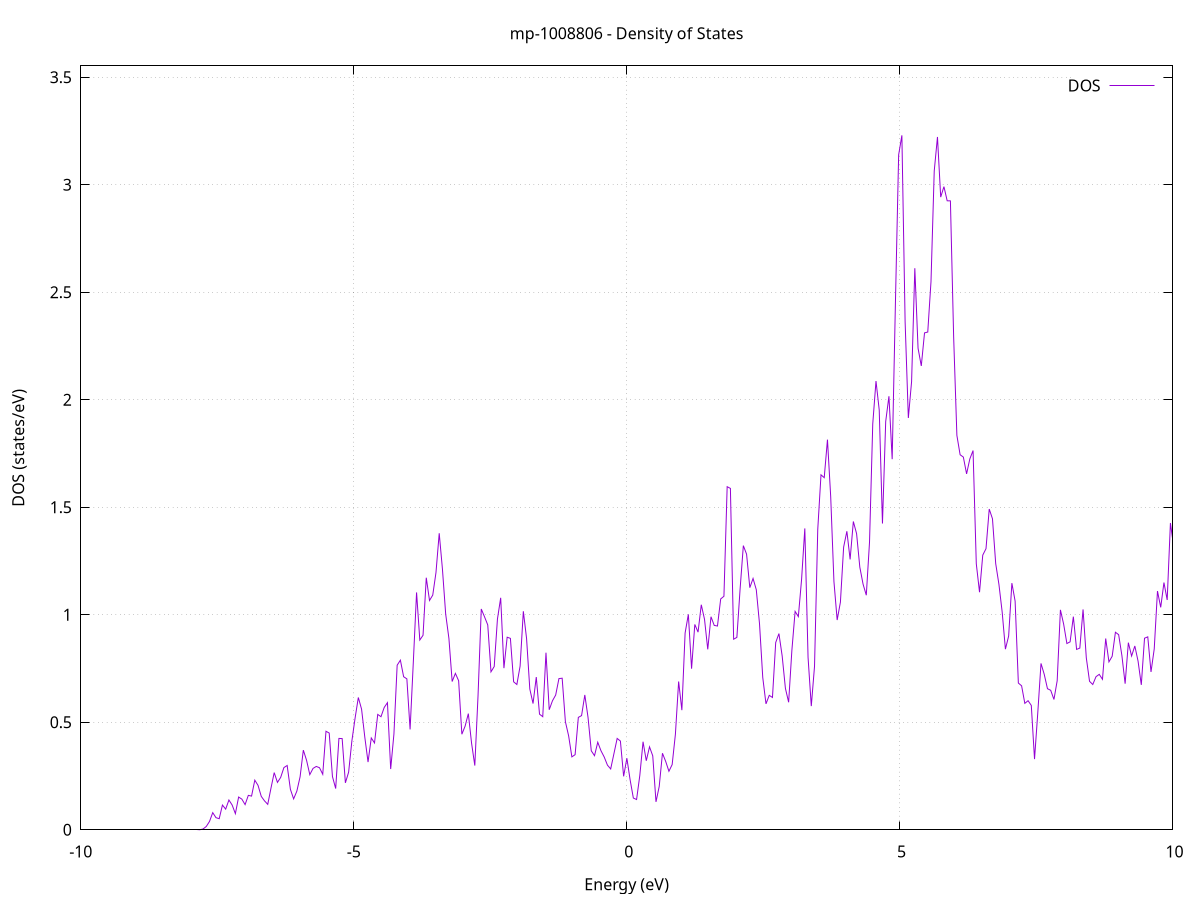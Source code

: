 set title 'mp-1008806 - Density of States'
set xlabel 'Energy (eV)'
set ylabel 'DOS (states/eV)'
set grid
set xrange [-10:10]
set yrange [0:3.553]
set xzeroaxis lt -1
set terminal png size 800,600
set output 'mp-1008806_dos_gnuplot.png'
plot '-' using 1:2 with lines title 'DOS'
-39.352800 0.000000
-39.293600 0.000000
-39.234300 0.000000
-39.175000 0.000000
-39.115800 0.000000
-39.056500 0.000000
-38.997200 0.000000
-38.937900 0.000000
-38.878700 0.000000
-38.819400 0.000000
-38.760100 0.000000
-38.700900 0.000000
-38.641600 0.000000
-38.582300 0.000000
-38.523000 0.000000
-38.463800 0.000000
-38.404500 0.000000
-38.345200 0.000000
-38.285900 0.000000
-38.226700 0.000000
-38.167400 0.000000
-38.108100 0.000000
-38.048900 0.000000
-37.989600 0.000000
-37.930300 0.000000
-37.871000 0.000000
-37.811800 0.000000
-37.752500 0.000000
-37.693200 0.000000
-37.633900 0.000000
-37.574700 0.000000
-37.515400 0.000000
-37.456100 0.000000
-37.396900 0.000000
-37.337600 0.000000
-37.278300 0.000000
-37.219000 0.000000
-37.159800 0.000000
-37.100500 0.000000
-37.041200 0.000000
-36.981900 0.000000
-36.922700 0.000000
-36.863400 0.000000
-36.804100 0.000000
-36.744900 0.000000
-36.685600 0.000000
-36.626300 0.000000
-36.567000 0.000000
-36.507800 0.000000
-36.448500 0.000000
-36.389200 0.000000
-36.329900 0.000000
-36.270700 0.000000
-36.211400 0.000000
-36.152100 0.000000
-36.092900 0.000000
-36.033600 0.000000
-35.974300 0.000000
-35.915000 0.000000
-35.855800 0.000000
-35.796500 0.000000
-35.737200 0.000000
-35.678000 0.000000
-35.618700 0.000000
-35.559400 0.000000
-35.500100 0.000000
-35.440900 0.000000
-35.381600 0.000000
-35.322300 0.000000
-35.263000 0.000000
-35.203800 0.000000
-35.144500 0.000000
-35.085200 0.000000
-35.026000 0.000000
-34.966700 0.000000
-34.907400 0.000000
-34.848100 0.000000
-34.788900 0.000000
-34.729600 0.000000
-34.670300 0.000000
-34.611000 0.000000
-34.551800 0.000000
-34.492500 0.000000
-34.433200 0.000000
-34.374000 0.000000
-34.314700 0.000000
-34.255400 0.000000
-34.196100 0.000000
-34.136900 0.000000
-34.077600 0.000600
-34.018300 0.089600
-33.959000 1.562900
-33.899800 5.378300
-33.840500 7.633500
-33.781200 6.155100
-33.722000 5.051900
-33.662700 4.251900
-33.603400 4.378600
-33.544100 4.911000
-33.484900 10.000100
-33.425600 18.346000
-33.366300 17.241900
-33.307100 10.457400
-33.247800 4.978100
-33.188500 0.772000
-33.129200 0.018600
-33.070000 0.000000
-33.010700 0.000000
-32.951400 0.000000
-32.892100 0.000000
-32.832900 0.000000
-32.773600 0.000000
-32.714300 0.000000
-32.655100 0.000000
-32.595800 0.000000
-32.536500 0.000000
-32.477200 0.000000
-32.418000 0.000000
-32.358700 0.000000
-32.299400 0.000000
-32.240100 0.000000
-32.180900 0.000000
-32.121600 0.000000
-32.062300 0.000000
-32.003100 0.000000
-31.943800 0.000000
-31.884500 0.000000
-31.825200 0.000000
-31.766000 0.000000
-31.706700 0.000000
-31.647400 0.000000
-31.588100 0.000000
-31.528900 0.000000
-31.469600 0.000000
-31.410300 0.000000
-31.351100 0.000000
-31.291800 0.000000
-31.232500 0.000000
-31.173200 0.000000
-31.114000 0.000000
-31.054700 0.000000
-30.995400 0.000000
-30.936100 0.000000
-30.876900 0.000000
-30.817600 0.000000
-30.758300 0.000000
-30.699100 0.000000
-30.639800 0.000000
-30.580500 0.000000
-30.521200 0.000000
-30.462000 0.000000
-30.402700 0.000000
-30.343400 0.000000
-30.284200 0.000000
-30.224900 0.000000
-30.165600 0.000000
-30.106300 0.000000
-30.047100 0.000000
-29.987800 0.000000
-29.928500 0.000000
-29.869200 0.000000
-29.810000 0.000000
-29.750700 0.000000
-29.691400 0.000000
-29.632200 0.000000
-29.572900 0.000000
-29.513600 0.000000
-29.454300 0.000000
-29.395100 0.000000
-29.335800 0.000000
-29.276500 0.000000
-29.217200 0.000000
-29.158000 0.000000
-29.098700 0.000000
-29.039400 0.000000
-28.980200 0.000000
-28.920900 0.000000
-28.861600 0.000000
-28.802300 0.000000
-28.743100 0.000000
-28.683800 0.000000
-28.624500 0.000000
-28.565200 0.000000
-28.506000 0.000000
-28.446700 0.000000
-28.387400 0.000000
-28.328200 0.000000
-28.268900 0.000000
-28.209600 0.000000
-28.150300 0.000000
-28.091100 0.000000
-28.031800 0.000000
-27.972500 0.000000
-27.913300 0.000000
-27.854000 0.000000
-27.794700 0.000000
-27.735400 0.000000
-27.676200 0.000000
-27.616900 0.000000
-27.557600 0.000000
-27.498300 0.000000
-27.439100 0.000000
-27.379800 0.000000
-27.320500 0.000000
-27.261300 0.000000
-27.202000 0.000000
-27.142700 0.000000
-27.083400 0.000000
-27.024200 0.000000
-26.964900 0.000000
-26.905600 0.000000
-26.846300 0.000000
-26.787100 0.000000
-26.727800 0.000000
-26.668500 0.000000
-26.609300 0.000000
-26.550000 0.000000
-26.490700 0.000000
-26.431400 0.000000
-26.372200 0.000000
-26.312900 0.000000
-26.253600 0.000000
-26.194300 0.000000
-26.135100 0.000000
-26.075800 0.000000
-26.016500 0.000000
-25.957300 0.000000
-25.898000 0.000000
-25.838700 0.000000
-25.779400 0.000000
-25.720200 0.000000
-25.660900 0.000000
-25.601600 0.000000
-25.542300 0.000000
-25.483100 0.000000
-25.423800 0.000000
-25.364500 0.000000
-25.305300 0.000000
-25.246000 0.000000
-25.186700 0.000000
-25.127400 0.000000
-25.068200 0.000000
-25.008900 0.000000
-24.949600 0.000000
-24.890400 0.000000
-24.831100 0.000000
-24.771800 0.000000
-24.712500 0.000000
-24.653300 0.000000
-24.594000 0.000000
-24.534700 0.000000
-24.475400 0.000000
-24.416200 0.000000
-24.356900 0.000000
-24.297600 0.000000
-24.238400 0.000000
-24.179100 0.000000
-24.119800 0.000000
-24.060500 0.000000
-24.001300 0.000000
-23.942000 0.000000
-23.882700 0.000000
-23.823400 0.000000
-23.764200 0.000000
-23.704900 0.000000
-23.645600 0.000000
-23.586400 0.000000
-23.527100 0.000000
-23.467800 0.000000
-23.408500 0.000000
-23.349300 0.000000
-23.290000 0.000000
-23.230700 0.000000
-23.171400 0.000000
-23.112200 0.000000
-23.052900 0.000000
-22.993600 0.000000
-22.934400 0.000000
-22.875100 0.000000
-22.815800 0.000000
-22.756500 0.000000
-22.697300 0.000000
-22.638000 0.000000
-22.578700 0.000000
-22.519500 0.000000
-22.460200 0.000000
-22.400900 0.000000
-22.341600 0.000000
-22.282400 0.000000
-22.223100 0.000000
-22.163800 0.000000
-22.104500 0.000000
-22.045300 0.000000
-21.986000 0.000000
-21.926700 0.000000
-21.867500 0.000000
-21.808200 0.000000
-21.748900 0.000000
-21.689600 0.000000
-21.630400 0.000000
-21.571100 0.000000
-21.511800 0.000000
-21.452500 0.000000
-21.393300 0.000000
-21.334000 0.000000
-21.274700 0.000000
-21.215500 0.000000
-21.156200 0.000000
-21.096900 0.000000
-21.037600 0.000000
-20.978400 0.000000
-20.919100 0.000000
-20.859800 0.000000
-20.800500 0.000000
-20.741300 0.000000
-20.682000 0.000000
-20.622700 0.000000
-20.563500 0.000000
-20.504200 0.000000
-20.444900 0.000000
-20.385600 0.000000
-20.326400 0.000000
-20.267100 0.000000
-20.207800 0.000000
-20.148500 0.000000
-20.089300 0.000000
-20.030000 0.000000
-19.970700 0.000000
-19.911500 0.000000
-19.852200 0.000000
-19.792900 0.000000
-19.733600 0.000000
-19.674400 0.000000
-19.615100 0.000000
-19.555800 0.000000
-19.496600 0.000000
-19.437300 0.000000
-19.378000 0.000000
-19.318700 0.000000
-19.259500 0.000000
-19.200200 0.000000
-19.140900 0.000000
-19.081600 0.000000
-19.022400 0.000000
-18.963100 0.000000
-18.903800 0.000000
-18.844600 0.000000
-18.785300 0.000000
-18.726000 0.000000
-18.666700 0.000000
-18.607500 0.000000
-18.548200 0.000000
-18.488900 0.000000
-18.429600 0.000000
-18.370400 0.000000
-18.311100 0.000000
-18.251800 0.000000
-18.192600 0.000000
-18.133300 0.000000
-18.074000 0.000000
-18.014700 0.000000
-17.955500 0.000000
-17.896200 0.000000
-17.836900 0.000000
-17.777600 0.000000
-17.718400 0.000000
-17.659100 0.000000
-17.599800 0.000000
-17.540600 0.000000
-17.481300 0.000000
-17.422000 0.000000
-17.362700 0.000000
-17.303500 0.000000
-17.244200 0.000000
-17.184900 0.000000
-17.125700 0.000000
-17.066400 0.000000
-17.007100 0.000000
-16.947800 0.000000
-16.888600 0.000000
-16.829300 0.000000
-16.770000 0.000000
-16.710700 0.000000
-16.651500 0.000000
-16.592200 0.000000
-16.532900 0.000000
-16.473700 0.000000
-16.414400 0.000000
-16.355100 0.000000
-16.295800 0.000000
-16.236600 0.000000
-16.177300 0.000000
-16.118000 0.000000
-16.058700 0.000000
-15.999500 0.000000
-15.940200 0.000000
-15.880900 0.000000
-15.821700 0.000000
-15.762400 0.000000
-15.703100 0.000000
-15.643800 0.000000
-15.584600 0.000000
-15.525300 0.000000
-15.466000 0.000000
-15.406700 0.000000
-15.347500 0.000000
-15.288200 0.000000
-15.228900 0.000000
-15.169700 0.000000
-15.110400 0.000000
-15.051100 0.000000
-14.991800 0.000000
-14.932600 0.000000
-14.873300 0.000000
-14.814000 0.000000
-14.754800 0.000000
-14.695500 0.000000
-14.636200 0.000000
-14.576900 0.000000
-14.517700 0.000000
-14.458400 0.000000
-14.399100 0.000000
-14.339800 0.000000
-14.280600 0.000000
-14.221300 0.000000
-14.162000 0.000000
-14.102800 0.000000
-14.043500 0.000000
-13.984200 0.000000
-13.924900 0.000000
-13.865700 0.000000
-13.806400 0.000000
-13.747100 0.000000
-13.687800 0.000000
-13.628600 0.000000
-13.569300 0.000000
-13.510000 0.000000
-13.450800 0.000000
-13.391500 0.000000
-13.332200 0.000000
-13.272900 0.000000
-13.213700 0.000000
-13.154400 0.000000
-13.095100 0.000000
-13.035800 0.000000
-12.976600 0.000000
-12.917300 0.000000
-12.858000 0.000000
-12.798800 0.000000
-12.739500 0.000000
-12.680200 0.000000
-12.620900 0.000000
-12.561700 0.000000
-12.502400 0.000000
-12.443100 0.000000
-12.383800 0.000000
-12.324600 0.000000
-12.265300 0.000000
-12.206000 0.000000
-12.146800 0.000000
-12.087500 0.000000
-12.028200 0.000000
-11.968900 0.000000
-11.909700 0.000000
-11.850400 0.000000
-11.791100 0.000000
-11.731900 0.000000
-11.672600 0.000000
-11.613300 0.000000
-11.554000 0.000000
-11.494800 0.000000
-11.435500 0.000000
-11.376200 0.000000
-11.316900 0.000000
-11.257700 0.000000
-11.198400 0.000000
-11.139100 0.000000
-11.079900 0.000000
-11.020600 0.000000
-10.961300 0.000000
-10.902000 0.000000
-10.842800 0.000000
-10.783500 0.000000
-10.724200 0.000000
-10.664900 0.000000
-10.605700 0.000000
-10.546400 0.000000
-10.487100 0.000000
-10.427900 0.000000
-10.368600 0.000000
-10.309300 0.000000
-10.250000 0.000000
-10.190800 0.000000
-10.131500 0.000000
-10.072200 0.000000
-10.012900 0.000000
-9.953700 0.000000
-9.894400 0.000000
-9.835100 0.000000
-9.775900 0.000000
-9.716600 0.000000
-9.657300 0.000000
-9.598000 0.000000
-9.538800 0.000000
-9.479500 0.000000
-9.420200 0.000000
-9.361000 0.000000
-9.301700 0.000000
-9.242400 0.000000
-9.183100 0.000000
-9.123900 0.000000
-9.064600 0.000000
-9.005300 0.000000
-8.946000 0.000000
-8.886800 0.000000
-8.827500 0.000000
-8.768200 0.000000
-8.709000 0.000000
-8.649700 0.000000
-8.590400 0.000000
-8.531100 0.000000
-8.471900 0.000000
-8.412600 0.000000
-8.353300 0.000000
-8.294000 0.000000
-8.234800 0.000000
-8.175500 0.000000
-8.116200 0.000000
-8.057000 0.000000
-7.997700 0.000000
-7.938400 0.000000
-7.879100 0.000000
-7.819900 0.000100
-7.760600 0.003500
-7.701300 0.015300
-7.642000 0.038700
-7.582800 0.079700
-7.523500 0.056300
-7.464200 0.051500
-7.405000 0.114900
-7.345700 0.096000
-7.286400 0.138500
-7.227100 0.115100
-7.167900 0.075000
-7.108600 0.152300
-7.049300 0.142500
-6.990000 0.117000
-6.930800 0.160100
-6.871500 0.156700
-6.812200 0.230800
-6.753000 0.206500
-6.693700 0.155300
-6.634400 0.134500
-6.575100 0.118300
-6.515900 0.193400
-6.456600 0.265900
-6.397300 0.220400
-6.338100 0.243600
-6.278800 0.289300
-6.219500 0.299000
-6.160200 0.188300
-6.101000 0.143700
-6.041700 0.179800
-5.982400 0.246500
-5.923100 0.370500
-5.863900 0.323200
-5.804600 0.256500
-5.745300 0.285400
-5.686100 0.294600
-5.626800 0.288600
-5.567500 0.258100
-5.508200 0.458200
-5.449000 0.449900
-5.389700 0.247700
-5.330400 0.191700
-5.271100 0.424900
-5.211900 0.424200
-5.152600 0.218200
-5.093300 0.268000
-5.034100 0.412500
-4.974800 0.519500
-4.915500 0.615300
-4.856200 0.561000
-4.797000 0.430900
-4.737700 0.315000
-4.678400 0.427100
-4.619100 0.403800
-4.559900 0.536600
-4.500600 0.525900
-4.441300 0.569000
-4.382100 0.591200
-4.322800 0.282600
-4.263500 0.445100
-4.204200 0.765400
-4.145000 0.788900
-4.085700 0.711900
-4.026400 0.701900
-3.967200 0.466700
-3.907900 0.780900
-3.848600 1.103900
-3.789300 0.882500
-3.730100 0.904600
-3.670800 1.172400
-3.611500 1.066400
-3.552200 1.091500
-3.493000 1.196500
-3.433700 1.379200
-3.374400 1.211600
-3.315200 1.003200
-3.255900 0.889600
-3.196600 0.689600
-3.137300 0.727400
-3.078100 0.693300
-3.018800 0.444400
-2.959500 0.481800
-2.900200 0.540300
-2.841000 0.402800
-2.781700 0.298600
-2.722400 0.624400
-2.663200 1.026900
-2.603900 0.990600
-2.544600 0.952800
-2.485300 0.734700
-2.426100 0.759300
-2.366800 0.980400
-2.307500 1.078900
-2.248200 0.751800
-2.189000 0.895700
-2.129700 0.890300
-2.070400 0.688200
-2.011200 0.675700
-1.951900 0.761300
-1.892600 1.016400
-1.833300 0.889500
-1.774100 0.654700
-1.714800 0.587100
-1.655500 0.710400
-1.596200 0.537700
-1.537000 0.526000
-1.477700 0.823500
-1.418400 0.558300
-1.359200 0.599800
-1.299900 0.626800
-1.240600 0.703100
-1.181300 0.705000
-1.122100 0.502600
-1.062800 0.436800
-1.003500 0.339100
-0.944300 0.349300
-0.885000 0.522800
-0.825700 0.531000
-0.766400 0.627200
-0.707200 0.522400
-0.647900 0.367300
-0.588600 0.344600
-0.529300 0.407200
-0.470100 0.367500
-0.410800 0.338300
-0.351500 0.300500
-0.292300 0.282900
-0.233000 0.354000
-0.173700 0.424900
-0.114400 0.412700
-0.055200 0.248500
0.004100 0.332900
0.063400 0.232500
0.122700 0.147600
0.181900 0.140700
0.241200 0.252600
0.300500 0.409600
0.359700 0.321100
0.419000 0.385700
0.478300 0.343800
0.537600 0.129800
0.596800 0.201600
0.656100 0.356000
0.715400 0.317800
0.774700 0.272100
0.833900 0.303300
0.893200 0.444200
0.952500 0.689700
1.011700 0.556300
1.071000 0.915000
1.130300 1.001900
1.189600 0.749200
1.248800 0.955100
1.308100 0.919200
1.367400 1.046700
1.426600 0.978900
1.485900 0.839100
1.545200 0.990900
1.604500 0.950600
1.663700 0.947700
1.723000 1.073700
1.782300 1.086100
1.841600 1.595700
1.900800 1.587800
1.960100 0.886300
2.019400 0.894900
2.078600 1.120400
2.137900 1.321600
2.197200 1.281800
2.256500 1.126000
2.315700 1.168900
2.375000 1.116700
2.434300 0.957700
2.493600 0.708200
2.552800 0.585600
2.612100 0.625300
2.671400 0.615400
2.730600 0.870800
2.789900 0.912500
2.849200 0.808500
2.908500 0.657800
2.967700 0.593100
3.027000 0.834300
3.086300 1.015600
3.145600 0.991500
3.204800 1.164300
3.264100 1.401700
3.323400 0.802100
3.382600 0.575200
3.441900 0.760100
3.501200 1.396900
3.560500 1.651000
3.619700 1.637700
3.679000 1.814700
3.738300 1.549300
3.797600 1.154900
3.856800 0.975500
3.916100 1.058600
3.975400 1.314900
4.034600 1.388500
4.093900 1.257600
4.153200 1.433900
4.212500 1.377300
4.271700 1.221400
4.331000 1.142700
4.390300 1.091000
4.449500 1.338100
4.508800 1.888100
4.568100 2.087000
4.627400 1.952200
4.686600 1.424300
4.745900 1.899000
4.805200 2.016500
4.864500 1.723800
4.923700 2.446900
4.983000 3.138900
5.042300 3.229900
5.101500 2.363800
5.160800 1.915300
5.220100 2.084500
5.279400 2.611900
5.338600 2.239800
5.397900 2.157400
5.457200 2.311100
5.516500 2.315100
5.575700 2.549700
5.635000 3.063900
5.694300 3.222300
5.753500 2.942600
5.812800 2.991300
5.872100 2.925500
5.931400 2.925100
5.990600 2.293100
6.049900 1.834500
6.109200 1.744300
6.168500 1.733500
6.227700 1.655200
6.287000 1.724900
6.346300 1.763800
6.405500 1.237400
6.464800 1.104800
6.524100 1.277500
6.583400 1.307400
6.642600 1.491700
6.701900 1.446600
6.761200 1.238000
6.820400 1.141200
6.879700 1.012600
6.939000 0.840100
6.998300 0.901100
7.057500 1.147200
7.116800 1.063600
7.176100 0.682500
7.235400 0.669700
7.294600 0.588000
7.353900 0.600400
7.413200 0.578400
7.472400 0.328600
7.531700 0.542900
7.591000 0.773800
7.650300 0.722900
7.709500 0.656200
7.768800 0.648700
7.828100 0.606100
7.887400 0.693200
7.946600 1.022900
8.005900 0.956400
8.065200 0.866300
8.124400 0.874100
8.183700 0.991400
8.243000 0.838900
8.302300 0.845100
8.361500 1.024900
8.420800 0.800000
8.480100 0.690600
8.539400 0.675700
8.598600 0.712000
8.657900 0.722900
8.717200 0.699800
8.776400 0.889600
8.835700 0.781000
8.895000 0.807100
8.954300 0.918700
9.013500 0.907500
9.072800 0.810600
9.132100 0.679500
9.191400 0.870300
9.250600 0.808200
9.309900 0.854900
9.369200 0.784200
9.428400 0.674000
9.487700 0.891000
9.547000 0.897400
9.606300 0.734000
9.665500 0.841400
9.724800 1.110200
9.784100 1.034500
9.843300 1.150000
9.902600 1.068800
9.961900 1.426800
10.021200 1.317000
10.080400 0.996200
10.139700 1.262600
10.199000 1.228000
10.258300 1.333600
10.317500 1.556700
10.376800 1.341600
10.436100 1.247300
10.495300 1.449600
10.554600 1.345000
10.613900 1.323900
10.673200 1.089400
10.732400 1.219800
10.791700 1.559400
10.851000 1.185600
10.910300 1.317500
10.969500 1.721100
11.028800 1.609900
11.088100 1.759400
11.147300 1.458400
11.206600 1.086200
11.265900 1.155800
11.325200 1.524700
11.384400 1.495800
11.443700 1.215400
11.503000 1.327700
11.562300 1.593300
11.621500 1.578600
11.680800 1.596900
11.740100 1.863000
11.799300 2.087100
11.858600 2.452300
11.917900 2.216000
11.977200 2.082800
12.036400 1.943800
12.095700 1.494100
12.155000 1.354100
12.214200 1.035300
12.273500 0.831400
12.332800 1.221500
12.392100 1.439000
12.451300 1.456300
12.510600 1.557100
12.569900 1.125500
12.629200 0.714400
12.688400 0.752500
12.747700 1.196900
12.807000 1.608900
12.866200 1.514000
12.925500 1.290500
12.984800 1.342200
13.044100 1.523000
13.103300 1.424000
13.162600 1.198300
13.221900 1.575200
13.281200 1.662100
13.340400 1.329300
13.399700 1.065600
13.459000 0.975500
13.518200 1.226300
13.577500 1.504800
13.636800 1.480800
13.696100 1.632400
13.755300 1.632100
13.814600 1.549000
13.873900 1.263600
13.933200 1.172900
13.992400 1.332100
14.051700 1.323100
14.111000 1.615200
14.170200 1.841700
14.229500 1.789900
14.288800 1.568600
14.348100 1.125500
14.407300 1.266800
14.466600 1.271700
14.525900 1.563600
14.585200 2.379600
14.644400 2.495600
14.703700 2.771100
14.763000 3.394300
14.822200 3.666900
14.881500 3.637800
14.940800 3.578400
15.000100 3.489900
15.059300 3.038800
15.118600 2.712100
15.177900 2.232800
15.237100 2.147400
15.296400 2.470400
15.355700 2.272400
15.415000 1.848700
15.474200 1.892100
15.533500 1.813400
15.592800 1.955500
15.652100 1.771200
15.711300 1.819500
15.770600 1.695700
15.829900 1.622700
15.889100 1.856500
15.948400 1.739800
16.007700 1.933300
16.067000 2.071900
16.126200 1.784000
16.185500 1.531700
16.244800 1.215600
16.304100 0.820700
16.363300 0.589200
16.422600 0.236400
16.481900 0.086200
16.541100 0.159500
16.600400 0.209900
16.659700 0.093900
16.719000 0.033100
16.778200 0.067800
16.837500 0.048800
16.896800 0.017300
16.956100 0.001700
17.015300 0.008300
17.074600 0.039900
17.133900 0.059900
17.193100 0.120100
17.252400 0.111400
17.311700 0.032100
17.371000 0.131300
17.430200 0.237100
17.489500 0.138500
17.548800 0.143100
17.608000 0.140700
17.667300 0.344500
17.726600 0.319800
17.785900 0.222000
17.845100 0.169200
17.904400 0.240800
17.963700 0.217400
18.023000 0.169000
18.082200 0.229600
18.141500 0.228000
18.200800 0.389300
18.260000 0.522300
18.319300 0.456100
18.378600 0.319300
18.437900 0.210700
18.497100 0.291700
18.556400 0.475200
18.615700 0.502600
18.675000 0.442800
18.734200 0.513800
18.793500 0.485200
18.852800 0.521200
18.912000 0.608500
18.971300 0.640200
19.030600 0.535600
19.089900 0.569200
19.149100 0.669700
19.208400 0.761500
19.267700 0.705900
19.327000 0.799700
19.386200 0.720400
19.445500 0.823100
19.504800 1.140600
19.564000 0.864100
19.623300 0.782100
19.682600 1.128400
19.741900 1.261000
19.801100 1.088400
19.860400 0.882000
19.919700 1.023600
19.979000 1.428600
20.038200 1.261400
20.097500 1.327200
20.156800 1.534600
20.216000 1.123600
20.275300 1.149100
20.334600 1.094500
20.393900 0.739800
20.453100 0.429000
20.512400 0.394900
20.571700 0.374700
20.630900 0.301200
20.690200 0.339000
20.749500 0.264200
20.808800 0.191900
20.868000 0.202800
20.927300 0.166300
20.986600 0.172400
21.045900 0.173900
21.105100 0.249000
21.164400 0.175900
21.223700 0.208300
21.282900 0.256400
21.342200 0.174700
21.401500 0.194700
21.460800 0.219700
21.520000 0.333500
21.579300 0.420400
21.638600 0.503500
21.697900 0.476700
21.757100 0.273600
21.816400 0.257200
21.875700 0.506800
21.934900 0.506100
21.994200 0.356000
22.053500 0.401700
22.112800 0.426000
22.172000 0.241800
22.231300 0.237100
22.290600 0.468200
22.349900 0.871500
22.409100 0.693800
22.468400 0.637900
22.527700 0.778300
22.586900 0.776900
22.646200 0.700600
22.705500 0.385100
22.764800 0.475200
22.824000 0.602000
22.883300 0.493200
22.942600 0.488200
23.001800 0.605300
23.061100 0.596100
23.120400 0.535200
23.179700 0.477400
23.238900 0.522000
23.298200 0.423000
23.357500 0.363900
23.416800 0.460700
23.476000 0.474700
23.535300 0.432200
23.594600 0.369200
23.653800 0.656300
23.713100 0.820200
23.772400 0.670500
23.831700 0.613400
23.890900 0.485600
23.950200 0.271800
24.009500 0.188200
24.068800 0.316500
24.128000 0.524800
24.187300 0.575700
24.246600 0.733900
24.305800 0.963000
24.365100 0.849700
24.424400 0.373400
24.483700 0.464900
24.542900 0.547900
24.602200 0.675600
24.661500 0.605000
24.720800 0.645200
24.780000 0.528100
24.839300 0.344400
24.898600 0.231600
24.957800 0.392500
25.017100 0.353600
25.076400 0.442600
25.135700 0.360000
25.194900 0.515200
25.254200 0.554700
25.313500 0.841700
25.372700 1.133400
25.432000 1.147000
25.491300 0.913100
25.550600 0.692700
25.609800 0.729900
25.669100 1.030900
25.728400 1.202700
25.787700 0.996000
25.846900 0.937500
25.906200 0.996900
25.965500 1.067900
26.024700 1.169600
26.084000 0.863200
26.143300 0.829300
26.202600 0.716900
26.261800 0.628400
26.321100 0.709100
26.380400 0.580300
26.439700 0.612900
26.498900 0.772900
26.558200 0.886100
26.617500 0.920400
26.676700 0.878700
26.736000 0.828600
26.795300 1.049900
26.854600 1.092900
26.913800 1.032800
26.973100 1.104500
27.032400 1.280700
27.091700 0.995600
27.150900 0.900600
27.210200 0.819300
27.269500 1.092900
27.328700 1.277700
27.388000 1.431600
27.447300 1.324500
27.506600 1.381700
27.565800 1.278800
27.625100 1.296800
27.684400 1.218400
27.743700 1.193600
27.802900 1.349600
27.862200 1.498300
27.921500 2.093400
27.980700 2.058700
28.040000 1.480100
28.099300 1.065500
28.158600 1.186200
28.217800 1.584800
28.277100 1.877900
28.336400 1.871900
28.395600 1.702500
28.454900 1.595500
28.514200 1.145600
28.573500 1.044400
28.632700 1.407300
28.692000 1.450100
28.751300 1.126600
28.810600 1.327700
28.869800 1.350600
28.929100 1.441600
28.988400 1.409200
29.047600 1.196000
29.106900 1.113800
29.166200 1.033600
29.225500 1.081800
29.284700 0.938800
29.344000 0.990700
29.403300 1.469000
29.462600 1.361100
29.521800 1.067900
29.581100 0.989600
29.640400 0.847200
29.699600 0.795600
29.758900 0.909600
29.818200 1.121600
29.877500 0.678200
29.936700 0.779500
29.996000 1.199000
30.055300 1.174100
30.114600 0.930600
30.173800 0.799900
30.233100 0.774500
30.292400 0.800100
30.351600 0.745900
30.410900 0.680100
30.470200 0.654600
30.529500 0.821500
30.588700 0.893200
30.648000 1.015600
30.707300 0.772500
30.766500 0.430200
30.825800 0.529800
30.885100 0.682700
30.944400 0.615000
31.003600 0.695600
31.062900 0.689000
31.122200 0.676500
31.181500 0.964500
31.240700 1.188300
31.300000 0.963800
31.359300 0.676400
31.418500 0.789000
31.477800 1.083500
31.537100 1.043300
31.596400 0.905000
31.655600 0.869300
31.714900 1.146800
31.774200 0.989000
31.833500 0.918600
31.892700 0.983400
31.952000 1.148500
32.011300 1.165900
32.070500 1.107700
32.129800 1.764200
32.189100 1.948300
32.248400 2.007600
32.307600 1.878600
32.366900 1.925900
32.426200 1.931400
32.485500 1.701200
32.544700 1.945900
32.604000 2.394000
32.663300 2.660700
32.722500 2.059400
32.781800 1.353300
32.841100 1.110600
32.900400 1.006800
32.959600 0.913500
33.018900 1.364700
33.078200 1.041900
33.137500 0.810100
33.196700 0.769000
33.256000 0.793200
33.315300 0.741300
33.374500 0.728600
33.433800 0.678600
33.493100 0.988300
33.552400 1.133400
33.611600 0.926400
33.670900 1.070700
33.730200 1.140300
33.789400 0.977400
33.848700 0.947500
33.908000 1.046100
33.967300 0.901800
34.026500 1.171200
34.085800 1.247800
34.145100 1.315200
34.204400 1.073700
34.263600 1.117100
34.322900 1.206100
34.382200 1.278700
34.441400 1.043400
34.500700 1.032400
34.560000 0.982100
34.619300 1.085800
34.678500 1.117200
34.737800 0.867100
34.797100 0.587100
34.856400 0.929800
34.915600 1.101100
34.974900 1.211000
35.034200 1.091400
35.093400 1.368200
35.152700 1.551700
35.212000 1.337200
35.271300 1.330500
35.330500 1.289300
35.389800 1.456600
35.449100 1.343600
35.508400 1.437600
35.567600 1.341400
35.626900 1.156000
35.686200 0.913600
35.745400 0.728800
35.804700 0.674100
35.864000 0.847900
35.923300 1.131000
35.982500 1.092400
36.041800 1.335300
36.101100 1.642300
36.160300 1.337400
36.219600 1.342600
36.278900 1.485200
36.338200 1.267100
36.397400 1.301800
36.456700 1.642300
36.516000 1.962400
36.575300 1.567100
36.634500 1.337500
36.693800 1.255200
36.753100 1.141300
36.812300 1.502100
36.871600 2.071400
36.930900 1.660700
36.990200 1.204800
37.049400 1.591600
37.108700 1.432400
37.168000 1.073200
37.227300 1.151100
37.286500 1.187100
37.345800 0.908100
37.405100 1.058900
37.464300 1.006600
37.523600 0.792200
37.582900 0.930900
37.642200 1.322000
37.701400 1.410300
37.760700 1.420900
37.820000 1.247200
37.879300 0.784600
37.938500 0.611500
37.997800 0.854300
38.057100 1.052200
38.116300 1.145200
38.175600 1.066400
38.234900 1.024200
38.294200 1.247500
38.353400 1.244400
38.412700 0.981000
38.472000 1.118600
38.531300 1.169500
38.590500 1.095700
38.649800 1.198500
38.709100 1.281200
38.768300 1.591400
38.827600 1.239000
38.886900 0.907600
38.946200 0.855900
39.005400 1.066300
39.064700 1.037600
39.124000 1.059900
39.183200 1.039100
39.242500 0.932000
39.301800 1.172200
39.361100 1.039100
39.420300 0.891500
39.479600 0.856100
39.538900 0.817100
39.598200 0.968100
39.657400 1.151300
39.716700 1.113400
39.776000 0.975000
39.835200 1.055300
39.894500 1.154400
39.953800 1.391300
40.013100 1.609100
40.072300 1.262600
40.131600 0.979500
40.190900 1.200400
40.250200 1.313200
40.309400 1.090900
40.368700 1.213000
40.428000 1.406000
40.487200 1.437800
40.546500 1.246900
40.605800 1.347200
40.665100 1.081300
40.724300 0.918300
40.783600 1.089900
40.842900 1.218500
40.902200 1.011300
40.961400 1.068700
41.020700 1.006400
41.080000 1.151000
41.139200 1.313000
41.198500 1.398800
41.257800 1.136000
41.317100 1.252400
41.376300 1.493600
41.435600 1.537500
41.494900 1.316500
41.554100 1.174500
41.613400 1.589800
41.672700 1.534500
41.732000 1.226200
41.791200 1.883100
41.850500 2.100500
41.909800 1.852900
41.969100 1.391000
42.028300 1.817900
42.087600 1.940500
42.146900 2.030300
42.206100 1.813700
42.265400 1.275500
42.324700 1.338500
42.384000 1.674700
42.443200 1.900300
42.502500 1.879000
42.561800 2.067800
42.621100 2.258600
42.680300 1.446000
42.739600 1.478100
42.798900 1.732500
42.858100 1.741200
42.917400 1.828300
42.976700 1.862000
43.036000 1.872800
43.095200 1.899200
43.154500 1.808300
43.213800 1.510100
43.273100 1.708900
43.332300 1.259300
43.391600 1.021200
43.450900 1.225500
43.510100 1.245000
43.569400 1.172400
43.628700 1.405700
43.688000 1.295800
43.747200 1.166400
43.806500 1.297600
43.865800 1.055200
43.925100 0.796300
43.984300 0.761900
44.043600 1.123200
44.102900 1.202000
44.162100 1.181800
44.221400 1.147700
44.280700 1.746800
44.340000 1.763500
44.399200 1.298700
44.458500 1.416400
44.517800 1.407600
44.577000 1.139300
44.636300 0.987900
44.695600 1.139500
44.754900 1.259800
44.814100 1.211500
44.873400 1.295900
44.932700 1.393500
44.992000 1.241700
45.051200 1.240100
45.110500 1.100700
45.169800 0.852400
45.229000 0.940400
45.288300 1.095700
45.347600 0.974600
45.406900 0.566000
45.466100 0.714000
45.525400 1.071900
45.584700 1.140700
45.644000 1.323100
45.703200 1.130300
45.762500 0.825200
45.821800 0.648300
45.881000 1.092800
45.940300 1.305500
45.999600 1.138000
46.058900 1.274800
46.118100 1.420700
46.177400 1.413800
46.236700 1.582100
46.296000 1.543600
46.355200 1.403300
46.414500 1.319400
46.473800 1.486100
46.533000 1.494500
46.592300 1.269000
46.651600 1.255000
46.710900 1.471100
46.770100 1.247700
46.829400 1.177500
46.888700 1.298600
46.947900 1.358800
47.007200 1.334600
47.066500 1.583300
47.125800 1.293000
47.185000 1.089600
47.244300 1.066200
47.303600 1.015500
47.362900 1.015800
47.422100 1.277600
47.481400 1.741400
47.540700 1.766400
47.599900 1.888700
47.659200 2.015500
47.718500 1.877700
47.777800 1.387200
47.837000 0.940500
47.896300 0.907500
47.955600 1.444200
48.014900 1.892800
48.074100 1.919700
48.133400 1.746200
48.192700 1.345400
48.251900 1.176800
48.311200 1.269900
48.370500 1.153000
48.429800 1.024200
48.489000 1.573900
48.548300 1.686100
48.607600 1.268900
48.666900 1.302800
48.726100 1.199600
48.785400 1.281300
48.844700 1.103700
48.903900 1.186300
48.963200 1.835100
49.022500 1.892700
49.081800 1.362100
49.141000 1.334200
49.200300 1.396200
49.259600 1.462900
49.318900 1.561400
49.378100 1.434800
49.437400 1.527400
49.496700 1.516400
49.555900 1.378000
49.615200 1.143300
49.674500 1.227000
49.733800 1.925700
49.793000 2.476300
49.852300 2.493200
49.911600 2.999900
49.970800 2.768500
50.030100 2.605800
50.089400 2.792500
50.148700 3.054000
50.207900 2.422200
50.267200 2.086400
50.326500 2.499300
50.385800 2.768300
50.445000 2.051200
50.504300 1.625900
50.563600 1.813500
50.622800 1.283200
50.682100 1.001100
50.741400 1.322800
50.800700 1.826000
50.859900 2.029900
50.919200 2.183000
50.978500 2.122200
51.037800 1.833100
51.097000 1.647900
51.156300 1.371200
51.215600 1.335100
51.274800 1.719800
51.334100 1.722500
51.393400 2.019100
51.452700 2.031900
51.511900 2.091200
51.571200 2.051800
51.630500 1.985900
51.689800 1.857800
51.749000 1.553400
51.808300 1.148600
51.867600 1.140100
51.926800 1.493500
51.986100 1.635500
52.045400 1.762400
52.104700 1.910300
52.163900 2.036400
52.223200 1.536100
52.282500 1.242800
52.341700 1.836600
52.401000 2.093000
52.460300 1.666300
52.519600 1.281400
52.578800 1.300800
52.638100 1.560400
52.697400 1.498300
52.756700 1.920600
52.815900 2.158700
52.875200 1.924700
52.934500 1.656600
52.993700 1.687200
53.053000 2.105900
53.112300 1.843600
53.171600 1.627900
53.230800 1.762300
53.290100 1.931400
53.349400 1.896600
53.408700 1.631200
53.467900 1.610800
53.527200 1.574100
53.586500 1.596800
53.645700 1.492500
53.705000 1.651200
53.764300 1.941100
53.823600 1.804300
53.882800 1.690200
53.942100 1.424600
54.001400 1.743800
54.060700 1.761100
54.119900 1.883300
54.179200 1.694400
54.238500 1.307900
54.297700 1.359900
54.357000 1.276200
54.416300 1.174800
54.475600 1.037500
54.534800 0.843300
54.594100 0.717100
54.653400 1.019200
54.712700 1.659700
54.771900 1.371300
54.831200 0.920900
54.890500 1.484600
54.949700 1.739400
55.009000 1.112100
55.068300 1.117300
55.127600 1.630500
55.186800 1.343700
55.246100 1.337900
55.305400 1.414000
55.364600 1.289900
55.423900 1.106100
55.483200 0.816800
55.542500 0.827800
55.601700 1.168600
55.661000 1.637500
55.720300 1.920600
55.779600 1.715300
55.838800 1.386400
55.898100 1.449600
55.957400 1.583000
56.016600 1.516900
56.075900 1.283600
56.135200 1.179900
56.194500 1.276100
56.253700 1.515200
56.313000 1.645500
56.372300 1.582000
56.431600 1.671400
56.490800 1.685400
56.550100 1.620300
56.609400 1.424200
56.668600 1.916800
56.727900 1.592600
56.787200 1.268000
56.846500 1.412600
56.905700 1.718300
56.965000 1.328500
57.024300 1.434000
57.083600 1.848600
57.142800 1.544700
57.202100 1.560400
57.261400 1.674300
57.320600 1.715900
57.379900 1.818800
57.439200 1.864800
57.498500 1.291100
57.557700 0.961000
57.617000 1.771600
57.676300 1.995500
57.735500 1.382600
57.794800 1.147700
57.854100 1.332300
57.913400 1.306100
57.972600 1.444100
58.031900 1.484100
58.091200 1.416800
58.150500 1.505500
58.209700 1.743900
58.269000 1.428000
58.328300 1.133200
58.387500 1.143700
58.446800 1.133600
58.506100 0.985700
58.565400 0.942500
58.624600 1.100900
58.683900 1.174600
58.743200 1.163000
58.802500 1.093800
58.861700 1.468500
58.921000 1.518800
58.980300 1.392600
59.039500 1.488100
59.098800 1.171400
59.158100 1.219200
59.217400 1.669400
59.276600 1.348500
59.335900 0.972600
59.395200 1.024900
59.454500 1.240900
59.513700 1.972700
59.573000 1.911900
59.632300 1.500300
59.691500 1.270900
59.750800 1.434900
59.810100 1.578100
59.869400 1.618200
59.928600 1.877500
59.987900 1.765900
60.047200 1.293100
60.106500 1.098800
60.165700 1.182600
60.225000 1.478100
60.284300 1.533400
60.343500 1.054800
60.402800 0.834900
60.462100 1.434500
60.521400 1.747900
60.580600 1.780500
60.639900 1.709500
60.699200 1.370700
60.758400 1.381100
60.817700 1.554600
60.877000 1.240300
60.936300 0.961600
60.995500 1.008600
61.054800 1.251700
61.114100 1.526300
61.173400 1.381400
61.232600 1.427100
61.291900 1.568700
61.351200 1.229800
61.410400 1.405400
61.469700 1.999300
61.529000 1.587100
61.588300 1.475800
61.647500 1.640300
61.706800 1.513000
61.766100 1.530600
61.825400 1.990900
61.884600 2.217100
61.943900 2.054900
62.003200 1.888100
62.062400 1.709200
62.121700 1.359200
62.181000 1.141600
62.240300 1.080800
62.299500 1.106500
62.358800 1.220400
62.418100 1.287700
62.477400 1.582200
62.536600 1.862100
62.595900 2.217100
62.655200 1.831600
62.714400 1.215400
62.773700 1.257800
62.833000 1.221400
62.892300 1.187900
62.951500 1.506900
63.010800 1.603900
63.070100 1.145300
63.129300 1.163000
63.188600 1.175000
63.247900 1.207900
63.307200 1.347100
63.366400 1.293300
63.425700 1.215900
63.485000 1.000200
63.544300 1.374200
63.603500 1.834500
63.662800 1.538700
63.722100 1.356300
63.781300 1.203300
63.840600 1.069800
63.899900 1.224200
63.959200 1.453800
64.018400 1.177500
64.077700 1.170700
64.137000 1.066200
64.196300 0.831800
64.255500 1.287300
64.314800 1.350300
64.374100 1.295300
64.433300 1.253100
64.492600 1.531300
64.551900 1.665600
64.611200 1.314200
64.670400 1.363700
64.729700 1.428700
64.789000 1.350700
64.848300 1.595500
64.907500 1.254800
64.966800 1.106800
65.026100 1.290100
65.085300 1.222600
65.144600 1.046300
65.203900 1.071100
65.263200 1.200700
65.322400 1.284600
65.381700 0.948400
65.441000 1.442700
65.500200 1.952700
65.559500 1.693500
65.618800 1.545200
65.678100 1.500500
65.737300 1.225200
65.796600 1.120100
65.855900 1.660700
65.915200 1.440900
65.974400 1.179200
66.033700 1.199500
66.093000 1.209900
66.152200 1.157200
66.211500 1.418500
66.270800 1.384900
66.330100 1.492300
66.389300 1.259100
66.448600 1.167500
66.507900 1.043100
66.567200 1.404300
66.626400 1.433000
66.685700 1.318700
66.745000 1.389400
66.804200 1.261600
66.863500 1.448000
66.922800 1.593000
66.982100 1.603700
67.041300 1.352000
67.100600 1.240700
67.159900 1.171100
67.219200 1.138100
67.278400 1.408200
67.337700 1.357200
67.397000 1.198400
67.456200 1.061000
67.515500 1.701300
67.574800 1.972900
67.634100 1.672100
67.693300 1.374800
67.752600 1.370900
67.811900 1.331800
67.871200 1.262300
67.930400 1.316000
67.989700 1.189400
68.049000 1.124200
68.108200 1.559600
68.167500 1.461000
68.226800 1.435700
68.286100 1.443400
68.345300 1.089400
68.404600 1.178500
68.463900 0.996100
68.523100 0.886700
68.582400 1.095500
68.641700 1.205200
68.701000 1.114800
68.760200 1.165600
68.819500 1.333500
68.878800 1.364200
68.938100 1.074200
68.997300 0.672100
69.056600 0.594800
69.115900 0.634900
69.175100 0.844000
69.234400 0.630700
69.293700 0.488400
69.353000 0.613000
69.412200 0.690400
69.471500 0.825000
69.530800 0.659600
69.590100 0.626000
69.649300 0.529300
69.708600 0.604000
69.767900 0.721700
69.827100 0.606600
69.886400 0.449000
69.945700 0.536700
70.005000 0.516300
70.064200 0.416900
70.123500 0.310200
70.182800 0.594200
70.242100 0.450600
70.301300 0.234500
70.360600 0.279600
70.419900 0.445400
70.479100 0.446800
70.538400 0.481700
70.597700 0.452500
70.657000 0.273900
70.716200 0.214800
70.775500 0.201900
70.834800 0.339900
70.894000 0.374200
70.953300 0.207900
71.012600 0.244900
71.071900 0.392800
71.131100 0.394300
71.190400 0.171900
71.249700 0.156300
71.309000 0.219100
71.368200 0.145100
71.427500 0.121800
71.486800 0.049400
71.546000 0.135900
71.605300 0.214200
71.664600 0.110400
71.723900 0.119100
71.783100 0.110500
71.842400 0.094600
71.901700 0.070700
71.961000 0.061100
72.020200 0.064700
72.079500 0.102900
72.138800 0.112700
72.198000 0.079500
72.257300 0.025100
72.316600 0.079800
72.375900 0.090300
72.435100 0.047600
72.494400 0.045600
72.553700 0.041600
72.613000 0.030300
72.672200 0.033900
72.731500 0.024900
72.790800 0.044400
72.850000 0.055700
72.909300 0.076600
72.968600 0.059000
73.027900 0.028500
73.087100 0.010800
73.146400 0.010600
73.205700 0.015900
73.265000 0.071200
73.324200 0.063400
73.383500 0.057300
73.442800 0.061800
73.502000 0.026700
73.561300 0.002900
73.620600 0.003500
73.679900 0.011900
73.739100 0.013000
73.798400 0.011500
73.857700 0.008400
73.916900 0.001000
73.976200 0.000000
74.035500 0.000000
74.094800 0.000000
74.154000 0.000000
74.213300 0.000000
74.272600 0.000000
74.331900 0.000000
74.391100 0.000000
74.450400 0.000000
74.509700 0.000000
74.568900 0.000000
74.628200 0.000000
74.687500 0.000000
74.746800 0.000000
74.806000 0.000000
74.865300 0.000000
74.924600 0.000000
74.983900 0.000000
75.043100 0.000000
75.102400 0.000000
75.161700 0.000000
75.220900 0.000000
75.280200 0.000000
75.339500 0.000000
75.398800 0.000000
75.458000 0.000000
75.517300 0.000000
75.576600 0.000000
75.635900 0.000000
75.695100 0.000000
75.754400 0.000000
75.813700 0.000000
75.872900 0.000000
75.932200 0.000000
75.991500 0.000000
76.050800 0.000000
76.110000 0.000000
76.169300 0.000000
76.228600 0.000000
76.287800 0.000000
76.347100 0.000000
76.406400 0.000000
76.465700 0.000000
76.524900 0.000000
76.584200 0.000000
76.643500 0.000000
76.702800 0.000000
76.762000 0.000000
76.821300 0.000000
76.880600 0.000000
76.939800 0.000000
76.999100 0.000000
77.058400 0.000000
77.117700 0.000000
77.176900 0.000000
77.236200 0.000000
77.295500 0.000000
77.354800 0.000000
77.414000 0.000000
77.473300 0.000000
77.532600 0.000000
77.591800 0.000000
77.651100 0.000000
77.710400 0.000000
77.769700 0.000000
77.828900 0.000000
77.888200 0.000000
77.947500 0.000000
78.006800 0.000000
78.066000 0.000000
78.125300 0.000000
78.184600 0.000000
78.243800 0.000000
78.303100 0.000000
78.362400 0.000000
78.421700 0.000000
78.480900 0.000000
78.540200 0.000000
78.599500 0.000000
78.658800 0.000000
78.718000 0.000000
78.777300 0.000000
78.836600 0.000000
78.895800 0.000000
78.955100 0.000000
79.014400 0.000000
79.073700 0.000000
79.132900 0.000000
79.192200 0.000000
e
